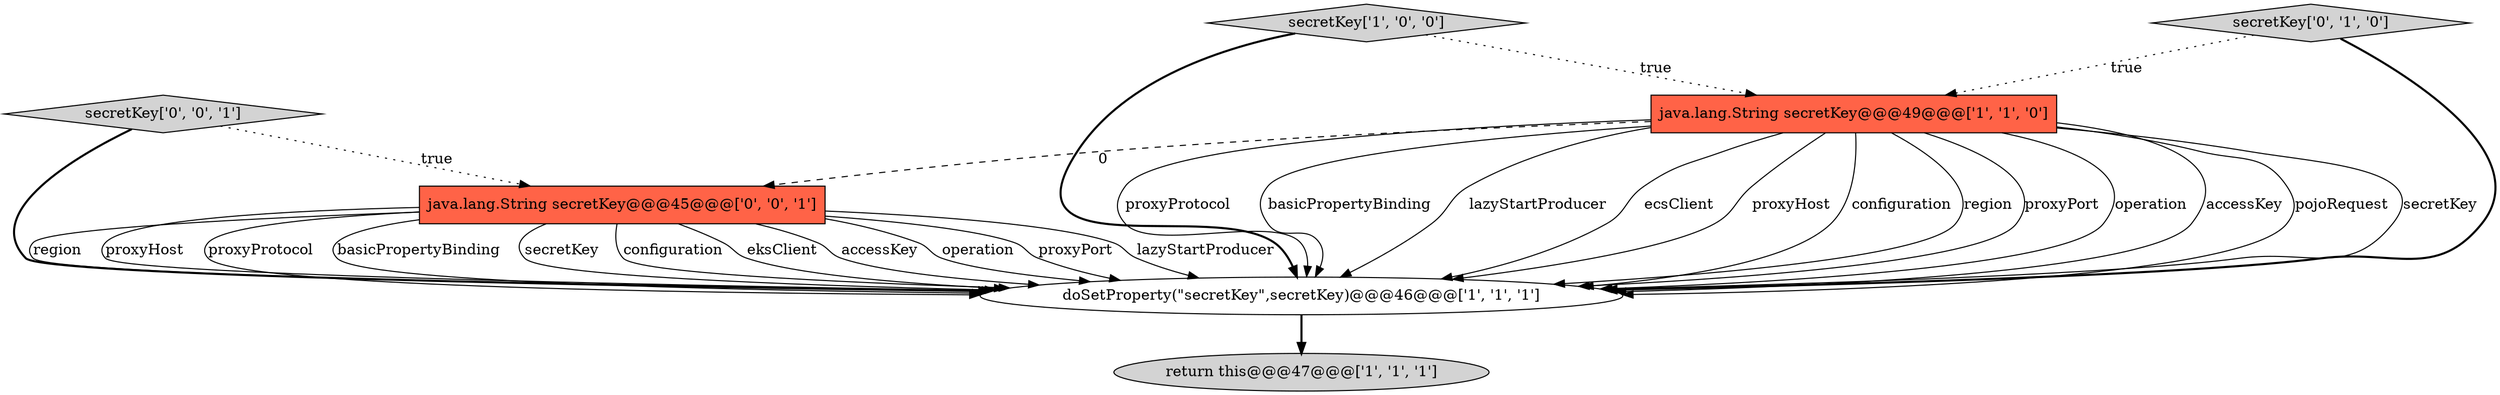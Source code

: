 digraph {
3 [style = filled, label = "doSetProperty(\"secretKey\",secretKey)@@@46@@@['1', '1', '1']", fillcolor = white, shape = ellipse image = "AAA0AAABBB1BBB"];
1 [style = filled, label = "return this@@@47@@@['1', '1', '1']", fillcolor = lightgray, shape = ellipse image = "AAA0AAABBB1BBB"];
2 [style = filled, label = "java.lang.String secretKey@@@49@@@['1', '1', '0']", fillcolor = tomato, shape = box image = "AAA0AAABBB1BBB"];
6 [style = filled, label = "secretKey['0', '0', '1']", fillcolor = lightgray, shape = diamond image = "AAA0AAABBB3BBB"];
5 [style = filled, label = "java.lang.String secretKey@@@45@@@['0', '0', '1']", fillcolor = tomato, shape = box image = "AAA0AAABBB3BBB"];
0 [style = filled, label = "secretKey['1', '0', '0']", fillcolor = lightgray, shape = diamond image = "AAA0AAABBB1BBB"];
4 [style = filled, label = "secretKey['0', '1', '0']", fillcolor = lightgray, shape = diamond image = "AAA0AAABBB2BBB"];
0->3 [style = bold, label=""];
6->3 [style = bold, label=""];
4->3 [style = bold, label=""];
2->3 [style = solid, label="proxyProtocol"];
5->3 [style = solid, label="region"];
3->1 [style = bold, label=""];
5->3 [style = solid, label="proxyHost"];
5->3 [style = solid, label="proxyProtocol"];
5->3 [style = solid, label="basicPropertyBinding"];
2->3 [style = solid, label="basicPropertyBinding"];
5->3 [style = solid, label="secretKey"];
2->3 [style = solid, label="lazyStartProducer"];
2->3 [style = solid, label="ecsClient"];
5->3 [style = solid, label="configuration"];
5->3 [style = solid, label="eksClient"];
2->3 [style = solid, label="proxyHost"];
2->3 [style = solid, label="configuration"];
2->5 [style = dashed, label="0"];
5->3 [style = solid, label="accessKey"];
2->3 [style = solid, label="region"];
2->3 [style = solid, label="proxyPort"];
5->3 [style = solid, label="operation"];
2->3 [style = solid, label="operation"];
5->3 [style = solid, label="proxyPort"];
0->2 [style = dotted, label="true"];
5->3 [style = solid, label="lazyStartProducer"];
2->3 [style = solid, label="accessKey"];
4->2 [style = dotted, label="true"];
2->3 [style = solid, label="pojoRequest"];
6->5 [style = dotted, label="true"];
2->3 [style = solid, label="secretKey"];
}
